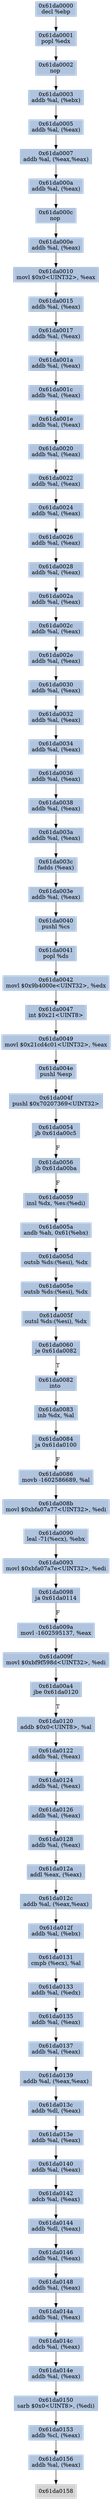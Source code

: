 digraph G {
node[shape=rectangle,style=filled,fillcolor=lightsteelblue,color=lightsteelblue]
bgcolor="transparent"
a0x61da0000decl_ebp[label="0x61da0000\ndecl %ebp"];
a0x61da0001popl_edx[label="0x61da0001\npopl %edx"];
a0x61da0002nop_[label="0x61da0002\nnop "];
a0x61da0003addb_al_ebx_[label="0x61da0003\naddb %al, (%ebx)"];
a0x61da0005addb_al_eax_[label="0x61da0005\naddb %al, (%eax)"];
a0x61da0007addb_al_eaxeax_[label="0x61da0007\naddb %al, (%eax,%eax)"];
a0x61da000aaddb_al_eax_[label="0x61da000a\naddb %al, (%eax)"];
a0x61da000cnop_[label="0x61da000c\nnop "];
a0x61da000eaddb_al_eax_[label="0x61da000e\naddb %al, (%eax)"];
a0x61da0010movl_0x0UINT32_eax[label="0x61da0010\nmovl $0x0<UINT32>, %eax"];
a0x61da0015addb_al_eax_[label="0x61da0015\naddb %al, (%eax)"];
a0x61da0017addb_al_eax_[label="0x61da0017\naddb %al, (%eax)"];
a0x61da001aaddb_al_eax_[label="0x61da001a\naddb %al, (%eax)"];
a0x61da001caddb_al_eax_[label="0x61da001c\naddb %al, (%eax)"];
a0x61da001eaddb_al_eax_[label="0x61da001e\naddb %al, (%eax)"];
a0x61da0020addb_al_eax_[label="0x61da0020\naddb %al, (%eax)"];
a0x61da0022addb_al_eax_[label="0x61da0022\naddb %al, (%eax)"];
a0x61da0024addb_al_eax_[label="0x61da0024\naddb %al, (%eax)"];
a0x61da0026addb_al_eax_[label="0x61da0026\naddb %al, (%eax)"];
a0x61da0028addb_al_eax_[label="0x61da0028\naddb %al, (%eax)"];
a0x61da002aaddb_al_eax_[label="0x61da002a\naddb %al, (%eax)"];
a0x61da002caddb_al_eax_[label="0x61da002c\naddb %al, (%eax)"];
a0x61da002eaddb_al_eax_[label="0x61da002e\naddb %al, (%eax)"];
a0x61da0030addb_al_eax_[label="0x61da0030\naddb %al, (%eax)"];
a0x61da0032addb_al_eax_[label="0x61da0032\naddb %al, (%eax)"];
a0x61da0034addb_al_eax_[label="0x61da0034\naddb %al, (%eax)"];
a0x61da0036addb_al_eax_[label="0x61da0036\naddb %al, (%eax)"];
a0x61da0038addb_al_eax_[label="0x61da0038\naddb %al, (%eax)"];
a0x61da003aaddb_al_eax_[label="0x61da003a\naddb %al, (%eax)"];
a0x61da003cfadds_eax_[label="0x61da003c\nfadds (%eax)"];
a0x61da003eaddb_al_eax_[label="0x61da003e\naddb %al, (%eax)"];
a0x61da0040pushl_cs[label="0x61da0040\npushl %cs"];
a0x61da0041popl_ds[label="0x61da0041\npopl %ds"];
a0x61da0042movl_0x9b4000eUINT32_edx[label="0x61da0042\nmovl $0x9b4000e<UINT32>, %edx"];
a0x61da0047int_0x21UINT8[label="0x61da0047\nint $0x21<UINT8>"];
a0x61da0049movl_0x21cd4c01UINT32_eax[label="0x61da0049\nmovl $0x21cd4c01<UINT32>, %eax"];
a0x61da004epushl_esp[label="0x61da004e\npushl %esp"];
a0x61da004fpushl_0x70207369UINT32[label="0x61da004f\npushl $0x70207369<UINT32>"];
a0x61da0054jb_0x61da00c5[label="0x61da0054\njb 0x61da00c5"];
a0x61da0056jb_0x61da00ba[label="0x61da0056\njb 0x61da00ba"];
a0x61da0059insl_dx_es_edi_[label="0x61da0059\ninsl %dx, %es:(%edi)"];
a0x61da005aandb_ah_0x61ebx_[label="0x61da005a\nandb %ah, 0x61(%ebx)"];
a0x61da005doutsb_ds_esi__dx[label="0x61da005d\noutsb %ds:(%esi), %dx"];
a0x61da005eoutsb_ds_esi__dx[label="0x61da005e\noutsb %ds:(%esi), %dx"];
a0x61da005foutsl_ds_esi__dx[label="0x61da005f\noutsl %ds:(%esi), %dx"];
a0x61da0060je_0x61da0082[label="0x61da0060\nje 0x61da0082"];
a0x61da0082into_[label="0x61da0082\ninto "];
a0x61da0083inb_dx_al[label="0x61da0083\ninb %dx, %al"];
a0x61da0084ja_0x61da0100[label="0x61da0084\nja 0x61da0100"];
a0x61da0086movb__1602586689_al[label="0x61da0086\nmovb -1602586689, %al"];
a0x61da008bmovl_0xbfa07a77UINT32_edi[label="0x61da008b\nmovl $0xbfa07a77<UINT32>, %edi"];
a0x61da0090leal__71ecx__ebx[label="0x61da0090\nleal -71(%ecx), %ebx"];
a0x61da0093movl_0xbfa07a7eUINT32_edi[label="0x61da0093\nmovl $0xbfa07a7e<UINT32>, %edi"];
a0x61da0098ja_0x61da0114[label="0x61da0098\nja 0x61da0114"];
a0x61da009amovl__1602595137_eax[label="0x61da009a\nmovl -1602595137, %eax"];
a0x61da009fmovl_0xbf9f598dUINT32_edi[label="0x61da009f\nmovl $0xbf9f598d<UINT32>, %edi"];
a0x61da00a4jbe_0x61da0120[label="0x61da00a4\njbe 0x61da0120"];
a0x61da0120addb_0x0UINT8_al[label="0x61da0120\naddb $0x0<UINT8>, %al"];
a0x61da0122addb_al_eax_[label="0x61da0122\naddb %al, (%eax)"];
a0x61da0124addb_al_eax_[label="0x61da0124\naddb %al, (%eax)"];
a0x61da0126addb_al_eax_[label="0x61da0126\naddb %al, (%eax)"];
a0x61da0128addb_al_eax_[label="0x61da0128\naddb %al, (%eax)"];
a0x61da012aaddl_eax_eax_[label="0x61da012a\naddl %eax, (%eax)"];
a0x61da012caddb_al_eaxeax_[label="0x61da012c\naddb %al, (%eax,%eax)"];
a0x61da012faddb_al_ebx_[label="0x61da012f\naddb %al, (%ebx)"];
a0x61da0131cmpb_ecx__al[label="0x61da0131\ncmpb (%ecx), %al"];
a0x61da0133addb_al_edx_[label="0x61da0133\naddb %al, (%edx)"];
a0x61da0135addb_al_eax_[label="0x61da0135\naddb %al, (%eax)"];
a0x61da0137addb_al_eax_[label="0x61da0137\naddb %al, (%eax)"];
a0x61da0139addb_al_eaxeax_[label="0x61da0139\naddb %al, (%eax,%eax)"];
a0x61da013caddb_dl_eax_[label="0x61da013c\naddb %dl, (%eax)"];
a0x61da013eaddb_al_eax_[label="0x61da013e\naddb %al, (%eax)"];
a0x61da0140addb_al_eax_[label="0x61da0140\naddb %al, (%eax)"];
a0x61da0142adcb_al_eax_[label="0x61da0142\nadcb %al, (%eax)"];
a0x61da0144addb_dl_eax_[label="0x61da0144\naddb %dl, (%eax)"];
a0x61da0146addb_al_eax_[label="0x61da0146\naddb %al, (%eax)"];
a0x61da0148addb_al_eax_[label="0x61da0148\naddb %al, (%eax)"];
a0x61da014aaddb_al_eax_[label="0x61da014a\naddb %al, (%eax)"];
a0x61da014cadcb_al_eax_[label="0x61da014c\nadcb %al, (%eax)"];
a0x61da014eaddb_al_eax_[label="0x61da014e\naddb %al, (%eax)"];
a0x61da0150sarb_0x0UINT8_edi_[label="0x61da0150\nsarb $0x0<UINT8>, (%edi)"];
a0x61da0153addb_cl_eax_[label="0x61da0153\naddb %cl, (%eax)"];
a0x61da0156addb_al_eax_[label="0x61da0156\naddb %al, (%eax)"];
a0x61da0158[label="0x61da0158",color="lightgrey",fillcolor="lightgrey"];
a0x61da0000decl_ebp -> a0x61da0001popl_edx [color="#000000"];
a0x61da0001popl_edx -> a0x61da0002nop_ [color="#000000"];
a0x61da0002nop_ -> a0x61da0003addb_al_ebx_ [color="#000000"];
a0x61da0003addb_al_ebx_ -> a0x61da0005addb_al_eax_ [color="#000000"];
a0x61da0005addb_al_eax_ -> a0x61da0007addb_al_eaxeax_ [color="#000000"];
a0x61da0007addb_al_eaxeax_ -> a0x61da000aaddb_al_eax_ [color="#000000"];
a0x61da000aaddb_al_eax_ -> a0x61da000cnop_ [color="#000000"];
a0x61da000cnop_ -> a0x61da000eaddb_al_eax_ [color="#000000"];
a0x61da000eaddb_al_eax_ -> a0x61da0010movl_0x0UINT32_eax [color="#000000"];
a0x61da0010movl_0x0UINT32_eax -> a0x61da0015addb_al_eax_ [color="#000000"];
a0x61da0015addb_al_eax_ -> a0x61da0017addb_al_eax_ [color="#000000"];
a0x61da0017addb_al_eax_ -> a0x61da001aaddb_al_eax_ [color="#000000"];
a0x61da001aaddb_al_eax_ -> a0x61da001caddb_al_eax_ [color="#000000"];
a0x61da001caddb_al_eax_ -> a0x61da001eaddb_al_eax_ [color="#000000"];
a0x61da001eaddb_al_eax_ -> a0x61da0020addb_al_eax_ [color="#000000"];
a0x61da0020addb_al_eax_ -> a0x61da0022addb_al_eax_ [color="#000000"];
a0x61da0022addb_al_eax_ -> a0x61da0024addb_al_eax_ [color="#000000"];
a0x61da0024addb_al_eax_ -> a0x61da0026addb_al_eax_ [color="#000000"];
a0x61da0026addb_al_eax_ -> a0x61da0028addb_al_eax_ [color="#000000"];
a0x61da0028addb_al_eax_ -> a0x61da002aaddb_al_eax_ [color="#000000"];
a0x61da002aaddb_al_eax_ -> a0x61da002caddb_al_eax_ [color="#000000"];
a0x61da002caddb_al_eax_ -> a0x61da002eaddb_al_eax_ [color="#000000"];
a0x61da002eaddb_al_eax_ -> a0x61da0030addb_al_eax_ [color="#000000"];
a0x61da0030addb_al_eax_ -> a0x61da0032addb_al_eax_ [color="#000000"];
a0x61da0032addb_al_eax_ -> a0x61da0034addb_al_eax_ [color="#000000"];
a0x61da0034addb_al_eax_ -> a0x61da0036addb_al_eax_ [color="#000000"];
a0x61da0036addb_al_eax_ -> a0x61da0038addb_al_eax_ [color="#000000"];
a0x61da0038addb_al_eax_ -> a0x61da003aaddb_al_eax_ [color="#000000"];
a0x61da003aaddb_al_eax_ -> a0x61da003cfadds_eax_ [color="#000000"];
a0x61da003cfadds_eax_ -> a0x61da003eaddb_al_eax_ [color="#000000"];
a0x61da003eaddb_al_eax_ -> a0x61da0040pushl_cs [color="#000000"];
a0x61da0040pushl_cs -> a0x61da0041popl_ds [color="#000000"];
a0x61da0041popl_ds -> a0x61da0042movl_0x9b4000eUINT32_edx [color="#000000"];
a0x61da0042movl_0x9b4000eUINT32_edx -> a0x61da0047int_0x21UINT8 [color="#000000"];
a0x61da0047int_0x21UINT8 -> a0x61da0049movl_0x21cd4c01UINT32_eax [color="#000000"];
a0x61da0049movl_0x21cd4c01UINT32_eax -> a0x61da004epushl_esp [color="#000000"];
a0x61da004epushl_esp -> a0x61da004fpushl_0x70207369UINT32 [color="#000000"];
a0x61da004fpushl_0x70207369UINT32 -> a0x61da0054jb_0x61da00c5 [color="#000000"];
a0x61da0054jb_0x61da00c5 -> a0x61da0056jb_0x61da00ba [color="#000000",label="F"];
a0x61da0056jb_0x61da00ba -> a0x61da0059insl_dx_es_edi_ [color="#000000",label="F"];
a0x61da0059insl_dx_es_edi_ -> a0x61da005aandb_ah_0x61ebx_ [color="#000000"];
a0x61da005aandb_ah_0x61ebx_ -> a0x61da005doutsb_ds_esi__dx [color="#000000"];
a0x61da005doutsb_ds_esi__dx -> a0x61da005eoutsb_ds_esi__dx [color="#000000"];
a0x61da005eoutsb_ds_esi__dx -> a0x61da005foutsl_ds_esi__dx [color="#000000"];
a0x61da005foutsl_ds_esi__dx -> a0x61da0060je_0x61da0082 [color="#000000"];
a0x61da0060je_0x61da0082 -> a0x61da0082into_ [color="#000000",label="T"];
a0x61da0082into_ -> a0x61da0083inb_dx_al [color="#000000"];
a0x61da0083inb_dx_al -> a0x61da0084ja_0x61da0100 [color="#000000"];
a0x61da0084ja_0x61da0100 -> a0x61da0086movb__1602586689_al [color="#000000",label="F"];
a0x61da0086movb__1602586689_al -> a0x61da008bmovl_0xbfa07a77UINT32_edi [color="#000000"];
a0x61da008bmovl_0xbfa07a77UINT32_edi -> a0x61da0090leal__71ecx__ebx [color="#000000"];
a0x61da0090leal__71ecx__ebx -> a0x61da0093movl_0xbfa07a7eUINT32_edi [color="#000000"];
a0x61da0093movl_0xbfa07a7eUINT32_edi -> a0x61da0098ja_0x61da0114 [color="#000000"];
a0x61da0098ja_0x61da0114 -> a0x61da009amovl__1602595137_eax [color="#000000",label="F"];
a0x61da009amovl__1602595137_eax -> a0x61da009fmovl_0xbf9f598dUINT32_edi [color="#000000"];
a0x61da009fmovl_0xbf9f598dUINT32_edi -> a0x61da00a4jbe_0x61da0120 [color="#000000"];
a0x61da00a4jbe_0x61da0120 -> a0x61da0120addb_0x0UINT8_al [color="#000000",label="T"];
a0x61da0120addb_0x0UINT8_al -> a0x61da0122addb_al_eax_ [color="#000000"];
a0x61da0122addb_al_eax_ -> a0x61da0124addb_al_eax_ [color="#000000"];
a0x61da0124addb_al_eax_ -> a0x61da0126addb_al_eax_ [color="#000000"];
a0x61da0126addb_al_eax_ -> a0x61da0128addb_al_eax_ [color="#000000"];
a0x61da0128addb_al_eax_ -> a0x61da012aaddl_eax_eax_ [color="#000000"];
a0x61da012aaddl_eax_eax_ -> a0x61da012caddb_al_eaxeax_ [color="#000000"];
a0x61da012caddb_al_eaxeax_ -> a0x61da012faddb_al_ebx_ [color="#000000"];
a0x61da012faddb_al_ebx_ -> a0x61da0131cmpb_ecx__al [color="#000000"];
a0x61da0131cmpb_ecx__al -> a0x61da0133addb_al_edx_ [color="#000000"];
a0x61da0133addb_al_edx_ -> a0x61da0135addb_al_eax_ [color="#000000"];
a0x61da0135addb_al_eax_ -> a0x61da0137addb_al_eax_ [color="#000000"];
a0x61da0137addb_al_eax_ -> a0x61da0139addb_al_eaxeax_ [color="#000000"];
a0x61da0139addb_al_eaxeax_ -> a0x61da013caddb_dl_eax_ [color="#000000"];
a0x61da013caddb_dl_eax_ -> a0x61da013eaddb_al_eax_ [color="#000000"];
a0x61da013eaddb_al_eax_ -> a0x61da0140addb_al_eax_ [color="#000000"];
a0x61da0140addb_al_eax_ -> a0x61da0142adcb_al_eax_ [color="#000000"];
a0x61da0142adcb_al_eax_ -> a0x61da0144addb_dl_eax_ [color="#000000"];
a0x61da0144addb_dl_eax_ -> a0x61da0146addb_al_eax_ [color="#000000"];
a0x61da0146addb_al_eax_ -> a0x61da0148addb_al_eax_ [color="#000000"];
a0x61da0148addb_al_eax_ -> a0x61da014aaddb_al_eax_ [color="#000000"];
a0x61da014aaddb_al_eax_ -> a0x61da014cadcb_al_eax_ [color="#000000"];
a0x61da014cadcb_al_eax_ -> a0x61da014eaddb_al_eax_ [color="#000000"];
a0x61da014eaddb_al_eax_ -> a0x61da0150sarb_0x0UINT8_edi_ [color="#000000"];
a0x61da0150sarb_0x0UINT8_edi_ -> a0x61da0153addb_cl_eax_ [color="#000000"];
a0x61da0153addb_cl_eax_ -> a0x61da0156addb_al_eax_ [color="#000000"];
a0x61da0156addb_al_eax_ -> a0x61da0158 [color="#000000"];
}
